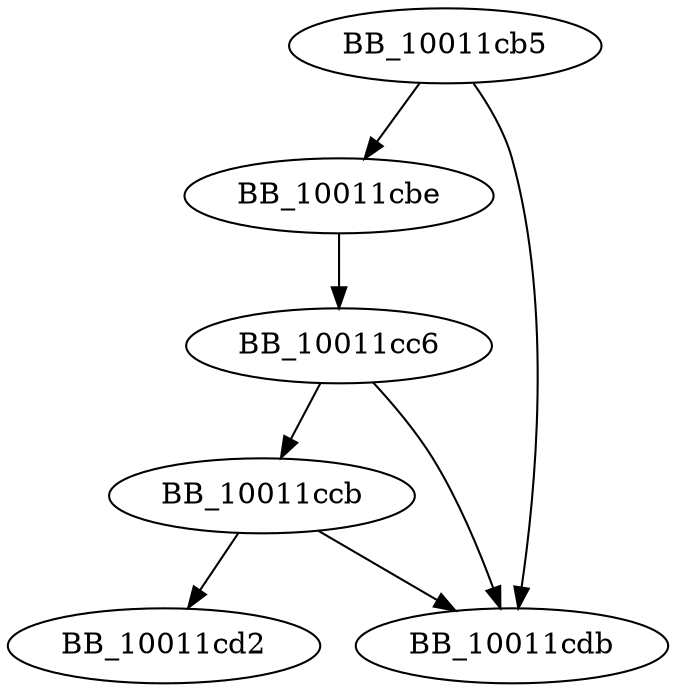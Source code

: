 DiGraph ___crtDownlevelLocaleNameToLCID{
BB_10011cb5->BB_10011cbe
BB_10011cb5->BB_10011cdb
BB_10011cbe->BB_10011cc6
BB_10011cc6->BB_10011ccb
BB_10011cc6->BB_10011cdb
BB_10011ccb->BB_10011cd2
BB_10011ccb->BB_10011cdb
}
